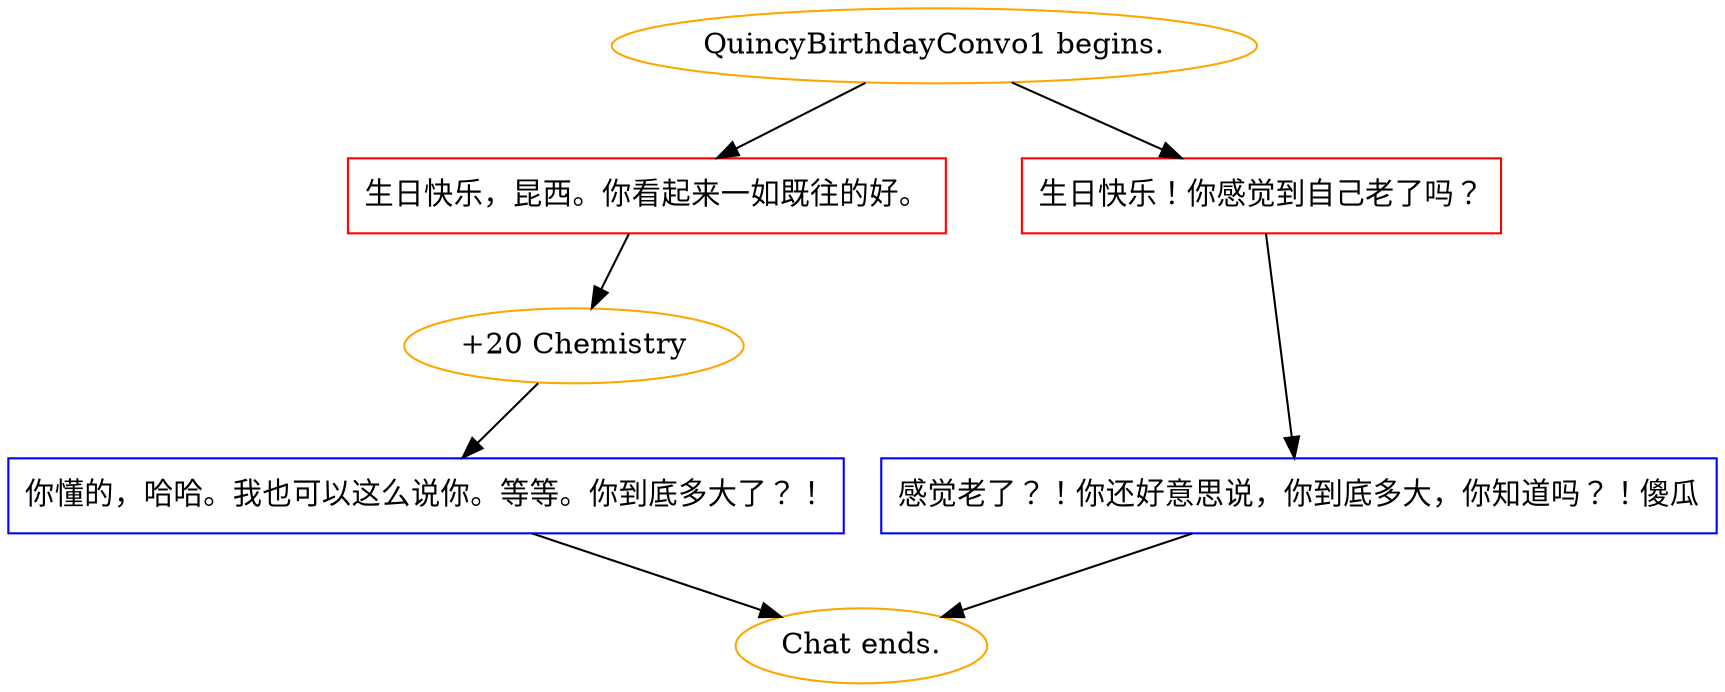 digraph {
	"QuincyBirthdayConvo1 begins." [color=orange];
		"QuincyBirthdayConvo1 begins." -> j3747761867;
		"QuincyBirthdayConvo1 begins." -> j1010278438;
	j3747761867 [label="生日快乐，昆西。你看起来一如既往的好。",shape=box,color=red];
		j3747761867 -> j53078017;
	j1010278438 [label="生日快乐！你感觉到自己老了吗？",shape=box,color=red];
		j1010278438 -> j83451116;
	j53078017 [label="+20 Chemistry",color=orange];
		j53078017 -> j3297863525;
	j83451116 [label="感觉老了？！你还好意思说，你到底多大，你知道吗？！傻瓜",shape=box,color=blue];
		j83451116 -> "Chat ends.";
	j3297863525 [label="你懂的，哈哈。我也可以这么说你。等等。你到底多大了？！",shape=box,color=blue];
		j3297863525 -> "Chat ends.";
	"Chat ends." [color=orange];
}